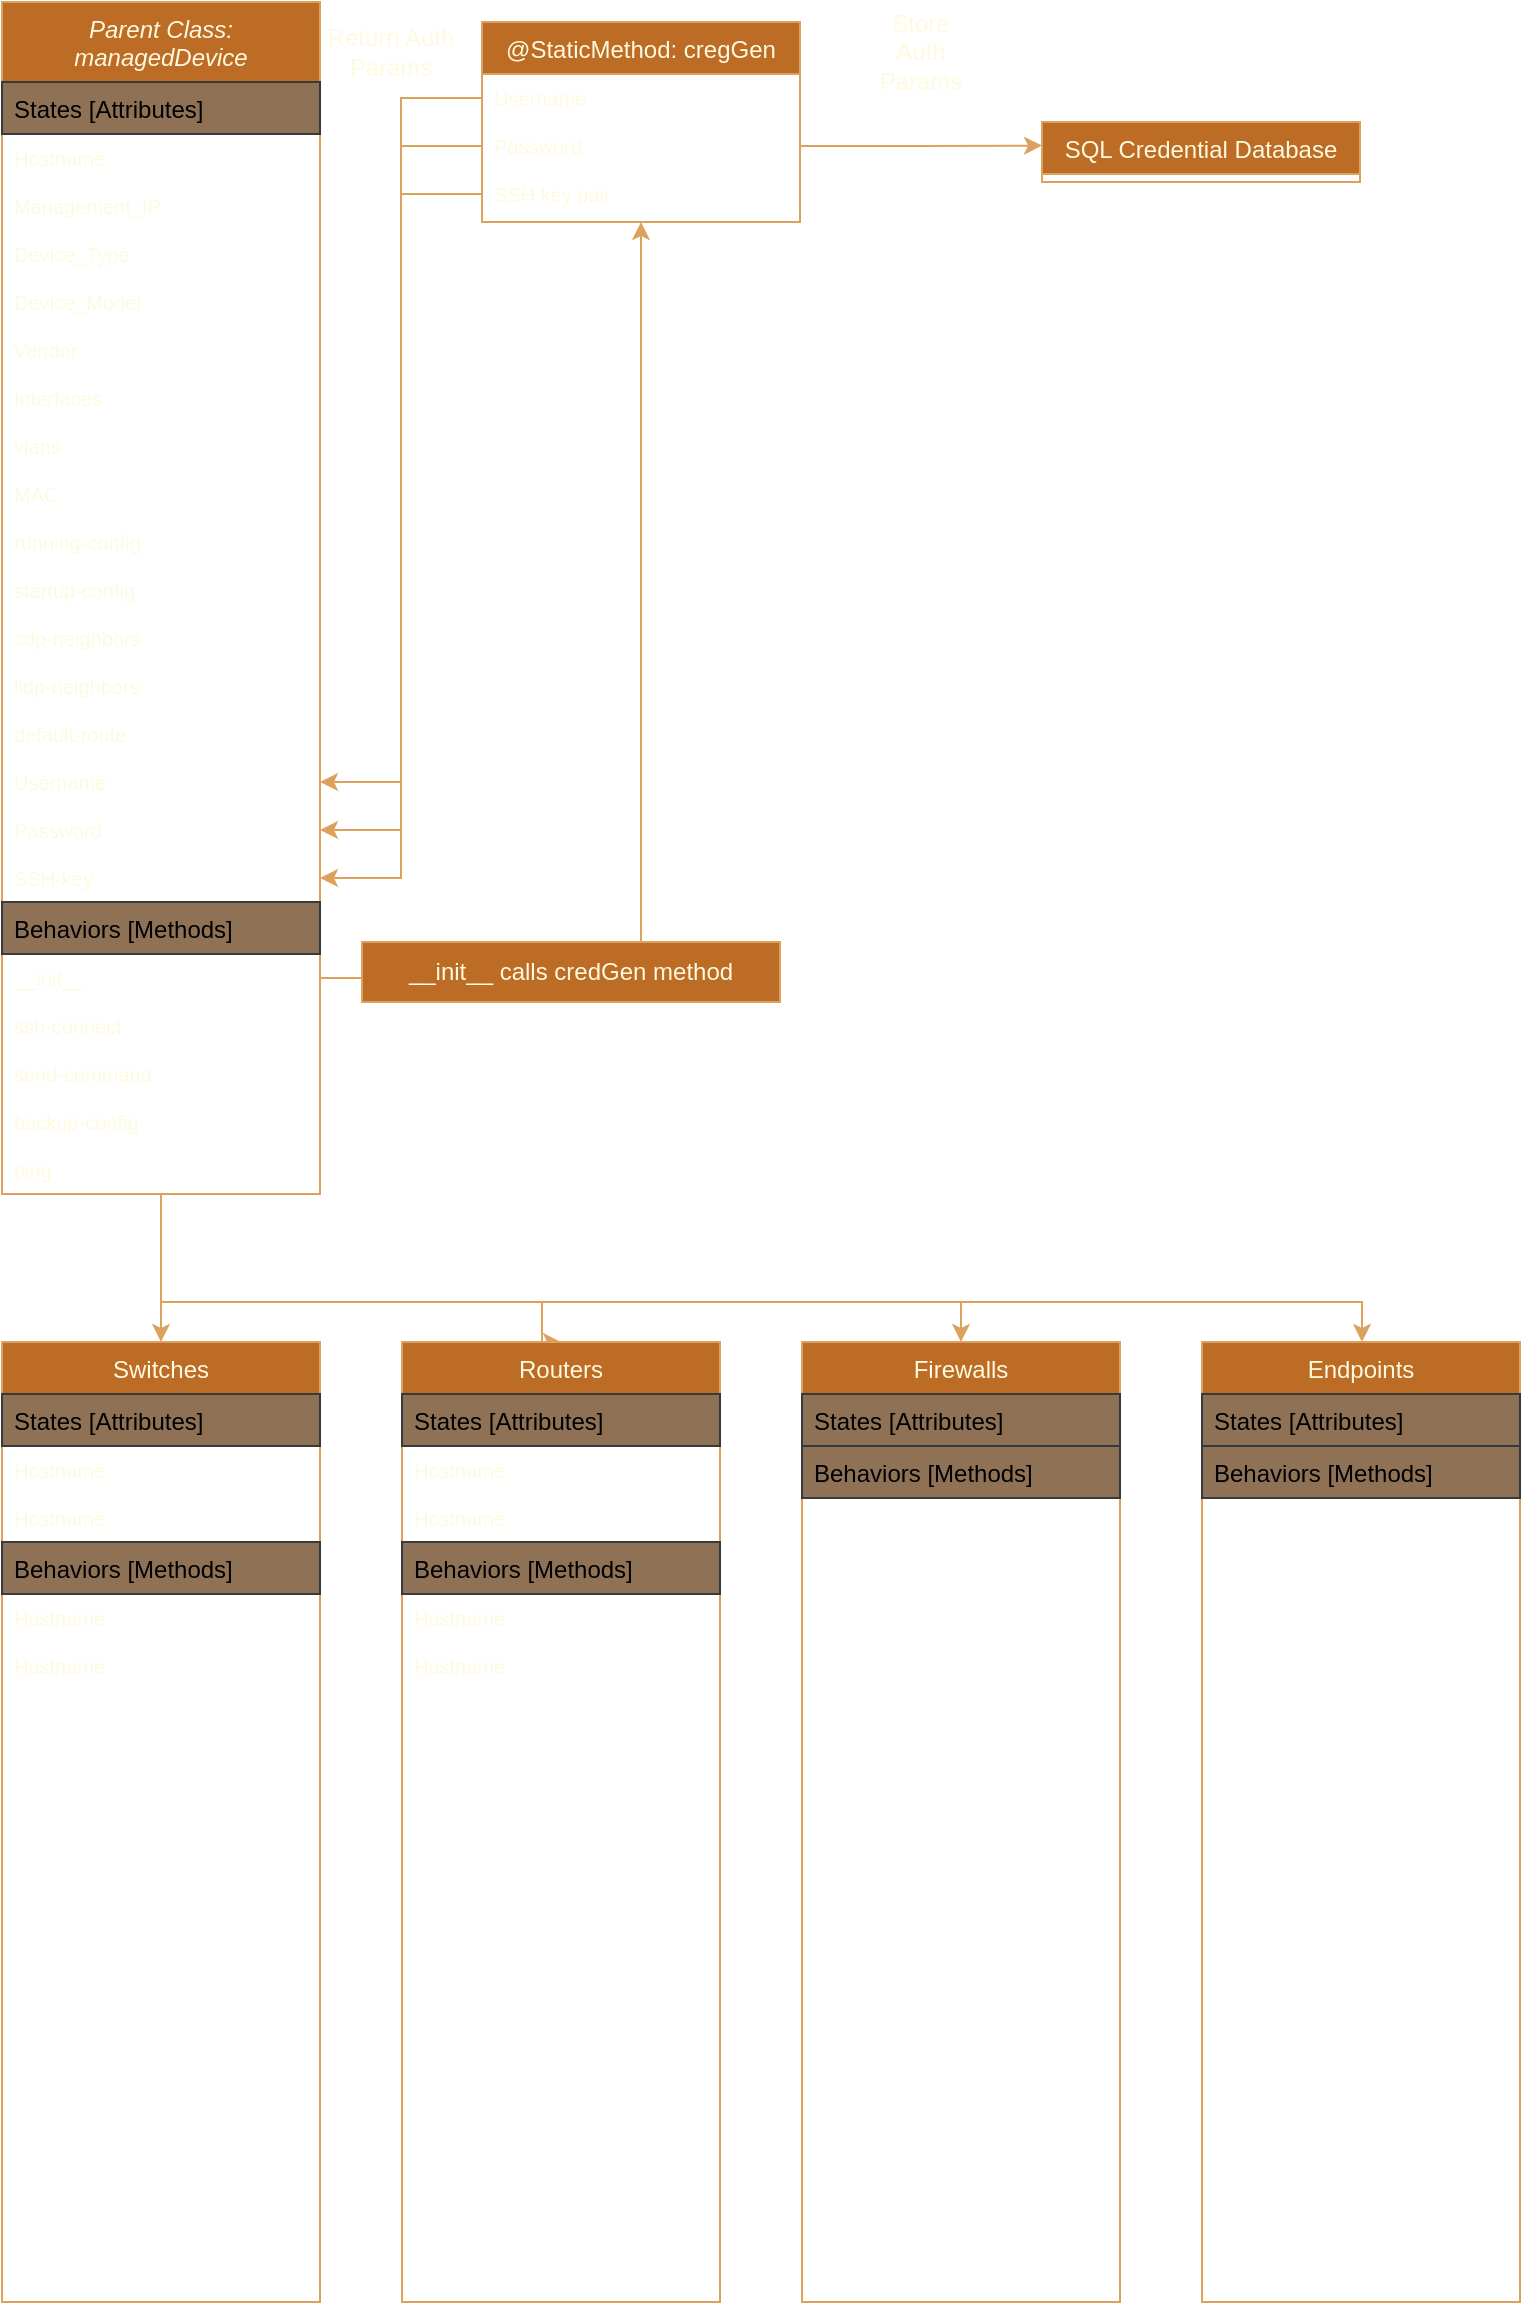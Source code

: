 <mxfile version="22.0.2" type="device">
  <diagram id="C5RBs43oDa-KdzZeNtuy" name="Page-1">
    <mxGraphModel dx="1028" dy="998" grid="1" gridSize="10" guides="1" tooltips="1" connect="1" arrows="1" fold="1" page="1" pageScale="1" pageWidth="827" pageHeight="1169" math="0" shadow="0">
      <root>
        <mxCell id="WIyWlLk6GJQsqaUBKTNV-0" />
        <mxCell id="WIyWlLk6GJQsqaUBKTNV-1" parent="WIyWlLk6GJQsqaUBKTNV-0" />
        <mxCell id="W-wC5RP210m4lfcZ7cC2-63" style="edgeStyle=orthogonalEdgeStyle;rounded=0;orthogonalLoop=1;jettySize=auto;html=1;exitX=0.5;exitY=1;exitDx=0;exitDy=0;entryX=0.5;entryY=0;entryDx=0;entryDy=0;strokeColor=#DDA15E;fontColor=#FEFAE0;fillColor=#BC6C25;" parent="WIyWlLk6GJQsqaUBKTNV-1" source="zkfFHV4jXpPFQw0GAbJ--0" target="zkfFHV4jXpPFQw0GAbJ--6" edge="1">
          <mxGeometry relative="1" as="geometry" />
        </mxCell>
        <mxCell id="W-wC5RP210m4lfcZ7cC2-64" style="edgeStyle=orthogonalEdgeStyle;rounded=0;orthogonalLoop=1;jettySize=auto;html=1;exitX=0.5;exitY=1;exitDx=0;exitDy=0;entryX=0.5;entryY=0;entryDx=0;entryDy=0;strokeColor=#DDA15E;fontColor=#FEFAE0;fillColor=#BC6C25;" parent="WIyWlLk6GJQsqaUBKTNV-1" source="zkfFHV4jXpPFQw0GAbJ--0" target="zkfFHV4jXpPFQw0GAbJ--13" edge="1">
          <mxGeometry relative="1" as="geometry">
            <Array as="points">
              <mxPoint x="80" y="660" />
              <mxPoint x="270" y="660" />
            </Array>
          </mxGeometry>
        </mxCell>
        <mxCell id="W-wC5RP210m4lfcZ7cC2-65" style="edgeStyle=orthogonalEdgeStyle;rounded=0;orthogonalLoop=1;jettySize=auto;html=1;exitX=0.5;exitY=1;exitDx=0;exitDy=0;entryX=0.5;entryY=0;entryDx=0;entryDy=0;strokeColor=#DDA15E;fontColor=#FEFAE0;fillColor=#BC6C25;" parent="WIyWlLk6GJQsqaUBKTNV-1" source="zkfFHV4jXpPFQw0GAbJ--0" target="W-wC5RP210m4lfcZ7cC2-6" edge="1">
          <mxGeometry relative="1" as="geometry">
            <Array as="points">
              <mxPoint x="80" y="660" />
              <mxPoint x="480" y="660" />
            </Array>
          </mxGeometry>
        </mxCell>
        <mxCell id="W-wC5RP210m4lfcZ7cC2-66" style="edgeStyle=orthogonalEdgeStyle;rounded=0;orthogonalLoop=1;jettySize=auto;html=1;exitX=0.5;exitY=1;exitDx=0;exitDy=0;strokeColor=#DDA15E;fontColor=#FEFAE0;fillColor=#BC6C25;" parent="WIyWlLk6GJQsqaUBKTNV-1" source="zkfFHV4jXpPFQw0GAbJ--0" target="W-wC5RP210m4lfcZ7cC2-9" edge="1">
          <mxGeometry relative="1" as="geometry">
            <Array as="points">
              <mxPoint x="80" y="660" />
              <mxPoint x="680" y="660" />
            </Array>
          </mxGeometry>
        </mxCell>
        <mxCell id="zkfFHV4jXpPFQw0GAbJ--0" value="Parent Class:&#xa;managedDevice" style="swimlane;fontStyle=2;align=center;verticalAlign=top;childLayout=stackLayout;horizontal=1;startSize=40;horizontalStack=0;resizeParent=1;resizeLast=0;collapsible=1;marginBottom=0;rounded=0;shadow=0;strokeWidth=1;labelBackgroundColor=none;fillColor=#BC6C25;strokeColor=#DDA15E;fontColor=#FEFAE0;" parent="WIyWlLk6GJQsqaUBKTNV-1" vertex="1">
          <mxGeometry y="10" width="159" height="596" as="geometry">
            <mxRectangle x="230" y="140" width="160" height="26" as="alternateBounds" />
          </mxGeometry>
        </mxCell>
        <mxCell id="zkfFHV4jXpPFQw0GAbJ--3" value="States [Attributes]" style="text;align=left;verticalAlign=top;spacingLeft=4;spacingRight=4;overflow=hidden;rotatable=0;points=[[0,0.5],[1,0.5]];portConstraint=eastwest;rounded=0;shadow=0;html=0;labelBackgroundColor=none;fillColor=#8F7256;strokeColor=#36393d;" parent="zkfFHV4jXpPFQw0GAbJ--0" vertex="1">
          <mxGeometry y="40" width="159" height="26" as="geometry" />
        </mxCell>
        <mxCell id="W-wC5RP210m4lfcZ7cC2-26" value="Hostname" style="text;align=left;verticalAlign=top;spacingLeft=4;spacingRight=4;overflow=hidden;rotatable=0;points=[[0,0.5],[1,0.5]];portConstraint=eastwest;rounded=0;shadow=0;html=0;labelBackgroundColor=none;fontColor=#FEFAE0;fontSize=10;" parent="zkfFHV4jXpPFQw0GAbJ--0" vertex="1">
          <mxGeometry y="66" width="159" height="24" as="geometry" />
        </mxCell>
        <mxCell id="W-wC5RP210m4lfcZ7cC2-27" value="Management_IP" style="text;align=left;verticalAlign=top;spacingLeft=4;spacingRight=4;overflow=hidden;rotatable=0;points=[[0,0.5],[1,0.5]];portConstraint=eastwest;rounded=0;shadow=0;html=0;labelBackgroundColor=none;fontColor=#FEFAE0;fontSize=10;" parent="zkfFHV4jXpPFQw0GAbJ--0" vertex="1">
          <mxGeometry y="90" width="159" height="24" as="geometry" />
        </mxCell>
        <mxCell id="W-wC5RP210m4lfcZ7cC2-30" value="Device_Type" style="text;align=left;verticalAlign=top;spacingLeft=4;spacingRight=4;overflow=hidden;rotatable=0;points=[[0,0.5],[1,0.5]];portConstraint=eastwest;rounded=0;shadow=0;html=0;labelBackgroundColor=none;fontColor=#FEFAE0;fontSize=10;" parent="zkfFHV4jXpPFQw0GAbJ--0" vertex="1">
          <mxGeometry y="114" width="159" height="24" as="geometry" />
        </mxCell>
        <mxCell id="W-wC5RP210m4lfcZ7cC2-31" value="Device_Model" style="text;align=left;verticalAlign=top;spacingLeft=4;spacingRight=4;overflow=hidden;rotatable=0;points=[[0,0.5],[1,0.5]];portConstraint=eastwest;rounded=0;shadow=0;html=0;labelBackgroundColor=none;fontColor=#FEFAE0;fontSize=10;" parent="zkfFHV4jXpPFQw0GAbJ--0" vertex="1">
          <mxGeometry y="138" width="159" height="24" as="geometry" />
        </mxCell>
        <mxCell id="zkfFHV4jXpPFQw0GAbJ--2" value="Vendor" style="text;align=left;verticalAlign=top;spacingLeft=4;spacingRight=4;overflow=hidden;rotatable=0;points=[[0,0.5],[1,0.5]];portConstraint=eastwest;rounded=0;shadow=0;html=0;labelBackgroundColor=none;fontColor=#FEFAE0;fontSize=10;" parent="zkfFHV4jXpPFQw0GAbJ--0" vertex="1">
          <mxGeometry y="162" width="159" height="24" as="geometry" />
        </mxCell>
        <mxCell id="W-wC5RP210m4lfcZ7cC2-91" value="Interfaces" style="text;align=left;verticalAlign=top;spacingLeft=4;spacingRight=4;overflow=hidden;rotatable=0;points=[[0,0.5],[1,0.5]];portConstraint=eastwest;rounded=0;shadow=0;html=0;labelBackgroundColor=none;fontColor=#FEFAE0;fontSize=10;" parent="zkfFHV4jXpPFQw0GAbJ--0" vertex="1">
          <mxGeometry y="186" width="159" height="24" as="geometry" />
        </mxCell>
        <mxCell id="W-wC5RP210m4lfcZ7cC2-92" value="vlans" style="text;align=left;verticalAlign=top;spacingLeft=4;spacingRight=4;overflow=hidden;rotatable=0;points=[[0,0.5],[1,0.5]];portConstraint=eastwest;rounded=0;shadow=0;html=0;labelBackgroundColor=none;fontColor=#FEFAE0;fontSize=10;" parent="zkfFHV4jXpPFQw0GAbJ--0" vertex="1">
          <mxGeometry y="210" width="159" height="24" as="geometry" />
        </mxCell>
        <mxCell id="W-wC5RP210m4lfcZ7cC2-93" value="MAC" style="text;align=left;verticalAlign=top;spacingLeft=4;spacingRight=4;overflow=hidden;rotatable=0;points=[[0,0.5],[1,0.5]];portConstraint=eastwest;rounded=0;shadow=0;html=0;labelBackgroundColor=none;fontColor=#FEFAE0;fontSize=10;" parent="zkfFHV4jXpPFQw0GAbJ--0" vertex="1">
          <mxGeometry y="234" width="159" height="24" as="geometry" />
        </mxCell>
        <mxCell id="W-wC5RP210m4lfcZ7cC2-94" value="running-config" style="text;align=left;verticalAlign=top;spacingLeft=4;spacingRight=4;overflow=hidden;rotatable=0;points=[[0,0.5],[1,0.5]];portConstraint=eastwest;rounded=0;shadow=0;html=0;labelBackgroundColor=none;fontColor=#FEFAE0;fontSize=10;" parent="zkfFHV4jXpPFQw0GAbJ--0" vertex="1">
          <mxGeometry y="258" width="159" height="24" as="geometry" />
        </mxCell>
        <mxCell id="W-wC5RP210m4lfcZ7cC2-95" value="startup-config" style="text;align=left;verticalAlign=top;spacingLeft=4;spacingRight=4;overflow=hidden;rotatable=0;points=[[0,0.5],[1,0.5]];portConstraint=eastwest;rounded=0;shadow=0;html=0;labelBackgroundColor=none;fontColor=#FEFAE0;fontSize=10;" parent="zkfFHV4jXpPFQw0GAbJ--0" vertex="1">
          <mxGeometry y="282" width="159" height="24" as="geometry" />
        </mxCell>
        <mxCell id="W-wC5RP210m4lfcZ7cC2-96" value="cdp-neighbors" style="text;align=left;verticalAlign=top;spacingLeft=4;spacingRight=4;overflow=hidden;rotatable=0;points=[[0,0.5],[1,0.5]];portConstraint=eastwest;rounded=0;shadow=0;html=0;labelBackgroundColor=none;fontColor=#FEFAE0;fontSize=10;" parent="zkfFHV4jXpPFQw0GAbJ--0" vertex="1">
          <mxGeometry y="306" width="159" height="24" as="geometry" />
        </mxCell>
        <mxCell id="W-wC5RP210m4lfcZ7cC2-97" value="lldp-neighbors" style="text;align=left;verticalAlign=top;spacingLeft=4;spacingRight=4;overflow=hidden;rotatable=0;points=[[0,0.5],[1,0.5]];portConstraint=eastwest;rounded=0;shadow=0;html=0;labelBackgroundColor=none;fontColor=#FEFAE0;fontSize=10;" parent="zkfFHV4jXpPFQw0GAbJ--0" vertex="1">
          <mxGeometry y="330" width="159" height="24" as="geometry" />
        </mxCell>
        <mxCell id="W-wC5RP210m4lfcZ7cC2-98" value="default-route" style="text;align=left;verticalAlign=top;spacingLeft=4;spacingRight=4;overflow=hidden;rotatable=0;points=[[0,0.5],[1,0.5]];portConstraint=eastwest;rounded=0;shadow=0;html=0;labelBackgroundColor=none;fontColor=#FEFAE0;fontSize=10;" parent="zkfFHV4jXpPFQw0GAbJ--0" vertex="1">
          <mxGeometry y="354" width="159" height="24" as="geometry" />
        </mxCell>
        <mxCell id="W-wC5RP210m4lfcZ7cC2-40" value="Username   " style="text;align=left;verticalAlign=top;spacingLeft=4;spacingRight=4;overflow=hidden;rotatable=0;points=[[0,0.5],[1,0.5]];portConstraint=eastwest;rounded=0;shadow=0;html=0;labelBackgroundColor=none;fontColor=#FEFAE0;fontSize=10;" parent="zkfFHV4jXpPFQw0GAbJ--0" vertex="1">
          <mxGeometry y="378" width="159" height="24" as="geometry" />
        </mxCell>
        <mxCell id="W-wC5RP210m4lfcZ7cC2-47" value="Password" style="text;align=left;verticalAlign=top;spacingLeft=4;spacingRight=4;overflow=hidden;rotatable=0;points=[[0,0.5],[1,0.5]];portConstraint=eastwest;rounded=0;shadow=0;html=0;labelBackgroundColor=none;fontColor=#FEFAE0;fontSize=10;" parent="zkfFHV4jXpPFQw0GAbJ--0" vertex="1">
          <mxGeometry y="402" width="159" height="24" as="geometry" />
        </mxCell>
        <mxCell id="W-wC5RP210m4lfcZ7cC2-48" value="SSH-key" style="text;align=left;verticalAlign=top;spacingLeft=4;spacingRight=4;overflow=hidden;rotatable=0;points=[[0,0.5],[1,0.5]];portConstraint=eastwest;rounded=0;shadow=0;html=0;labelBackgroundColor=none;fontColor=#FEFAE0;fontSize=10;" parent="zkfFHV4jXpPFQw0GAbJ--0" vertex="1">
          <mxGeometry y="426" width="159" height="24" as="geometry" />
        </mxCell>
        <mxCell id="W-wC5RP210m4lfcZ7cC2-15" value="Behaviors [Methods]" style="text;align=left;verticalAlign=top;spacingLeft=4;spacingRight=4;overflow=hidden;rotatable=0;points=[[0,0.5],[1,0.5]];portConstraint=eastwest;rounded=0;shadow=0;html=0;labelBackgroundColor=none;fillColor=#8F7256;strokeColor=#36393d;" parent="zkfFHV4jXpPFQw0GAbJ--0" vertex="1">
          <mxGeometry y="450" width="159" height="26" as="geometry" />
        </mxCell>
        <mxCell id="zkfFHV4jXpPFQw0GAbJ--1" value="__init__" style="text;align=left;verticalAlign=top;spacingLeft=4;spacingRight=4;overflow=hidden;rotatable=0;points=[[0,0.5],[1,0.5]];portConstraint=eastwest;labelBackgroundColor=none;fontColor=#FEFAE0;fontSize=10;" parent="zkfFHV4jXpPFQw0GAbJ--0" vertex="1">
          <mxGeometry y="476" width="159" height="24" as="geometry" />
        </mxCell>
        <mxCell id="W-wC5RP210m4lfcZ7cC2-54" value="ssh-connect" style="text;align=left;verticalAlign=top;spacingLeft=4;spacingRight=4;overflow=hidden;rotatable=0;points=[[0,0.5],[1,0.5]];portConstraint=eastwest;labelBackgroundColor=none;fontColor=#FEFAE0;fontSize=10;" parent="zkfFHV4jXpPFQw0GAbJ--0" vertex="1">
          <mxGeometry y="500" width="159" height="24" as="geometry" />
        </mxCell>
        <mxCell id="W-wC5RP210m4lfcZ7cC2-61" value="send-command" style="text;align=left;verticalAlign=top;spacingLeft=4;spacingRight=4;overflow=hidden;rotatable=0;points=[[0,0.5],[1,0.5]];portConstraint=eastwest;labelBackgroundColor=none;fontColor=#FEFAE0;fontSize=10;" parent="zkfFHV4jXpPFQw0GAbJ--0" vertex="1">
          <mxGeometry y="524" width="159" height="24" as="geometry" />
        </mxCell>
        <mxCell id="okOj1edECoAKbFcIepyt-1" value="backup-config" style="text;align=left;verticalAlign=top;spacingLeft=4;spacingRight=4;overflow=hidden;rotatable=0;points=[[0,0.5],[1,0.5]];portConstraint=eastwest;labelBackgroundColor=none;fontColor=#FEFAE0;fontSize=10;" vertex="1" parent="zkfFHV4jXpPFQw0GAbJ--0">
          <mxGeometry y="548" width="159" height="24" as="geometry" />
        </mxCell>
        <mxCell id="okOj1edECoAKbFcIepyt-2" value="ping" style="text;align=left;verticalAlign=top;spacingLeft=4;spacingRight=4;overflow=hidden;rotatable=0;points=[[0,0.5],[1,0.5]];portConstraint=eastwest;labelBackgroundColor=none;fontColor=#FEFAE0;fontSize=10;" vertex="1" parent="zkfFHV4jXpPFQw0GAbJ--0">
          <mxGeometry y="572" width="159" height="24" as="geometry" />
        </mxCell>
        <mxCell id="zkfFHV4jXpPFQw0GAbJ--6" value="Switches" style="swimlane;fontStyle=0;align=center;verticalAlign=top;childLayout=stackLayout;horizontal=1;startSize=26;horizontalStack=0;resizeParent=1;resizeLast=0;collapsible=1;marginBottom=0;rounded=0;shadow=0;strokeWidth=1;labelBackgroundColor=none;fillColor=#BC6C25;strokeColor=#DDA15E;fontColor=#FEFAE0;" parent="WIyWlLk6GJQsqaUBKTNV-1" vertex="1">
          <mxGeometry y="680" width="159" height="480" as="geometry">
            <mxRectangle x="40" y="40" width="160" height="26" as="alternateBounds" />
          </mxGeometry>
        </mxCell>
        <mxCell id="W-wC5RP210m4lfcZ7cC2-67" value="States [Attributes]" style="text;align=left;verticalAlign=top;spacingLeft=4;spacingRight=4;overflow=hidden;rotatable=0;points=[[0,0.5],[1,0.5]];portConstraint=eastwest;rounded=0;shadow=0;html=0;labelBackgroundColor=none;fillColor=#8F7256;strokeColor=#36393d;" parent="zkfFHV4jXpPFQw0GAbJ--6" vertex="1">
          <mxGeometry y="26" width="159" height="26" as="geometry" />
        </mxCell>
        <mxCell id="W-wC5RP210m4lfcZ7cC2-81" value="Hostname" style="text;align=left;verticalAlign=top;spacingLeft=4;spacingRight=4;overflow=hidden;rotatable=0;points=[[0,0.5],[1,0.5]];portConstraint=eastwest;rounded=0;shadow=0;html=0;labelBackgroundColor=none;fontColor=#FEFAE0;fontSize=10;" parent="zkfFHV4jXpPFQw0GAbJ--6" vertex="1">
          <mxGeometry y="52" width="159" height="24" as="geometry" />
        </mxCell>
        <mxCell id="W-wC5RP210m4lfcZ7cC2-82" value="Hostname" style="text;align=left;verticalAlign=top;spacingLeft=4;spacingRight=4;overflow=hidden;rotatable=0;points=[[0,0.5],[1,0.5]];portConstraint=eastwest;rounded=0;shadow=0;html=0;labelBackgroundColor=none;fontColor=#FEFAE0;fontSize=10;" parent="zkfFHV4jXpPFQw0GAbJ--6" vertex="1">
          <mxGeometry y="76" width="159" height="24" as="geometry" />
        </mxCell>
        <mxCell id="W-wC5RP210m4lfcZ7cC2-68" value="Behaviors [Methods]" style="text;align=left;verticalAlign=top;spacingLeft=4;spacingRight=4;overflow=hidden;rotatable=0;points=[[0,0.5],[1,0.5]];portConstraint=eastwest;rounded=0;shadow=0;html=0;labelBackgroundColor=none;fillColor=#8F7256;strokeColor=#36393d;" parent="zkfFHV4jXpPFQw0GAbJ--6" vertex="1">
          <mxGeometry y="100" width="159" height="26" as="geometry" />
        </mxCell>
        <mxCell id="W-wC5RP210m4lfcZ7cC2-83" value="Hostname" style="text;align=left;verticalAlign=top;spacingLeft=4;spacingRight=4;overflow=hidden;rotatable=0;points=[[0,0.5],[1,0.5]];portConstraint=eastwest;rounded=0;shadow=0;html=0;labelBackgroundColor=none;fontColor=#FEFAE0;fontSize=10;" parent="zkfFHV4jXpPFQw0GAbJ--6" vertex="1">
          <mxGeometry y="126" width="159" height="24" as="geometry" />
        </mxCell>
        <mxCell id="W-wC5RP210m4lfcZ7cC2-84" value="Hostname" style="text;align=left;verticalAlign=top;spacingLeft=4;spacingRight=4;overflow=hidden;rotatable=0;points=[[0,0.5],[1,0.5]];portConstraint=eastwest;rounded=0;shadow=0;html=0;labelBackgroundColor=none;fontColor=#FEFAE0;fontSize=10;" parent="zkfFHV4jXpPFQw0GAbJ--6" vertex="1">
          <mxGeometry y="150" width="159" height="24" as="geometry" />
        </mxCell>
        <mxCell id="zkfFHV4jXpPFQw0GAbJ--13" value="Routers" style="swimlane;fontStyle=0;align=center;verticalAlign=top;childLayout=stackLayout;horizontal=1;startSize=26;horizontalStack=0;resizeParent=1;resizeLast=0;collapsible=1;marginBottom=0;rounded=0;shadow=0;strokeWidth=1;labelBackgroundColor=none;fillColor=#BC6C25;strokeColor=#DDA15E;fontColor=#FEFAE0;" parent="WIyWlLk6GJQsqaUBKTNV-1" vertex="1">
          <mxGeometry x="200" y="680" width="159" height="480" as="geometry">
            <mxRectangle x="340" y="380" width="170" height="26" as="alternateBounds" />
          </mxGeometry>
        </mxCell>
        <mxCell id="W-wC5RP210m4lfcZ7cC2-69" value="States [Attributes]" style="text;align=left;verticalAlign=top;spacingLeft=4;spacingRight=4;overflow=hidden;rotatable=0;points=[[0,0.5],[1,0.5]];portConstraint=eastwest;rounded=0;shadow=0;html=0;labelBackgroundColor=none;fillColor=#8F7256;strokeColor=#36393d;" parent="zkfFHV4jXpPFQw0GAbJ--13" vertex="1">
          <mxGeometry y="26" width="159" height="26" as="geometry" />
        </mxCell>
        <mxCell id="W-wC5RP210m4lfcZ7cC2-85" value="Hostname" style="text;align=left;verticalAlign=top;spacingLeft=4;spacingRight=4;overflow=hidden;rotatable=0;points=[[0,0.5],[1,0.5]];portConstraint=eastwest;rounded=0;shadow=0;html=0;labelBackgroundColor=none;fontColor=#FEFAE0;fontSize=10;" parent="zkfFHV4jXpPFQw0GAbJ--13" vertex="1">
          <mxGeometry y="52" width="159" height="24" as="geometry" />
        </mxCell>
        <mxCell id="W-wC5RP210m4lfcZ7cC2-86" value="Hostname" style="text;align=left;verticalAlign=top;spacingLeft=4;spacingRight=4;overflow=hidden;rotatable=0;points=[[0,0.5],[1,0.5]];portConstraint=eastwest;rounded=0;shadow=0;html=0;labelBackgroundColor=none;fontColor=#FEFAE0;fontSize=10;" parent="zkfFHV4jXpPFQw0GAbJ--13" vertex="1">
          <mxGeometry y="76" width="159" height="24" as="geometry" />
        </mxCell>
        <mxCell id="W-wC5RP210m4lfcZ7cC2-70" value="Behaviors [Methods]" style="text;align=left;verticalAlign=top;spacingLeft=4;spacingRight=4;overflow=hidden;rotatable=0;points=[[0,0.5],[1,0.5]];portConstraint=eastwest;rounded=0;shadow=0;html=0;labelBackgroundColor=none;fillColor=#8F7256;strokeColor=#36393d;" parent="zkfFHV4jXpPFQw0GAbJ--13" vertex="1">
          <mxGeometry y="100" width="159" height="26" as="geometry" />
        </mxCell>
        <mxCell id="W-wC5RP210m4lfcZ7cC2-87" value="Hostname" style="text;align=left;verticalAlign=top;spacingLeft=4;spacingRight=4;overflow=hidden;rotatable=0;points=[[0,0.5],[1,0.5]];portConstraint=eastwest;rounded=0;shadow=0;html=0;labelBackgroundColor=none;fontColor=#FEFAE0;fontSize=10;" parent="zkfFHV4jXpPFQw0GAbJ--13" vertex="1">
          <mxGeometry y="126" width="159" height="24" as="geometry" />
        </mxCell>
        <mxCell id="W-wC5RP210m4lfcZ7cC2-88" value="Hostname" style="text;align=left;verticalAlign=top;spacingLeft=4;spacingRight=4;overflow=hidden;rotatable=0;points=[[0,0.5],[1,0.5]];portConstraint=eastwest;rounded=0;shadow=0;html=0;labelBackgroundColor=none;fontColor=#FEFAE0;fontSize=10;" parent="zkfFHV4jXpPFQw0GAbJ--13" vertex="1">
          <mxGeometry y="150" width="159" height="24" as="geometry" />
        </mxCell>
        <mxCell id="zkfFHV4jXpPFQw0GAbJ--17" value="@StaticMethod: cregGen" style="swimlane;fontStyle=0;align=center;verticalAlign=top;childLayout=stackLayout;horizontal=1;startSize=26;horizontalStack=0;resizeParent=1;resizeLast=0;collapsible=1;marginBottom=0;rounded=0;shadow=0;strokeWidth=1;labelBackgroundColor=none;fillColor=#BC6C25;strokeColor=#DDA15E;fontColor=#FEFAE0;" parent="WIyWlLk6GJQsqaUBKTNV-1" vertex="1">
          <mxGeometry x="240" y="20" width="159" height="100" as="geometry">
            <mxRectangle x="550" y="140" width="160" height="26" as="alternateBounds" />
          </mxGeometry>
        </mxCell>
        <mxCell id="W-wC5RP210m4lfcZ7cC2-32" style="edgeStyle=orthogonalEdgeStyle;rounded=0;orthogonalLoop=1;jettySize=auto;html=1;exitX=0;exitY=0.5;exitDx=0;exitDy=0;strokeColor=#DDA15E;fontColor=#FEFAE0;fillColor=#BC6C25;" parent="zkfFHV4jXpPFQw0GAbJ--17" edge="1">
          <mxGeometry relative="1" as="geometry">
            <mxPoint x="-0.034" y="91.31" as="targetPoint" />
            <mxPoint x="-2.274e-13" y="91" as="sourcePoint" />
          </mxGeometry>
        </mxCell>
        <mxCell id="W-wC5RP210m4lfcZ7cC2-44" value="Username" style="text;align=left;verticalAlign=top;spacingLeft=4;spacingRight=4;overflow=hidden;rotatable=0;points=[[0,0.5],[1,0.5]];portConstraint=eastwest;rounded=0;shadow=0;html=0;labelBackgroundColor=none;fontColor=#FEFAE0;fontSize=10;" parent="zkfFHV4jXpPFQw0GAbJ--17" vertex="1">
          <mxGeometry y="26" width="159" height="24" as="geometry" />
        </mxCell>
        <mxCell id="W-wC5RP210m4lfcZ7cC2-108" style="edgeStyle=orthogonalEdgeStyle;rounded=0;orthogonalLoop=1;jettySize=auto;html=1;exitX=1;exitY=0.5;exitDx=0;exitDy=0;strokeColor=#DDA15E;fontColor=#FEFAE0;fillColor=#BC6C25;" parent="zkfFHV4jXpPFQw0GAbJ--17" source="W-wC5RP210m4lfcZ7cC2-45" edge="1">
          <mxGeometry relative="1" as="geometry">
            <mxPoint x="280" y="61.8" as="targetPoint" />
          </mxGeometry>
        </mxCell>
        <mxCell id="W-wC5RP210m4lfcZ7cC2-45" value="Password" style="text;align=left;verticalAlign=top;spacingLeft=4;spacingRight=4;overflow=hidden;rotatable=0;points=[[0,0.5],[1,0.5]];portConstraint=eastwest;rounded=0;shadow=0;html=0;labelBackgroundColor=none;fontColor=#FEFAE0;fontSize=10;" parent="zkfFHV4jXpPFQw0GAbJ--17" vertex="1">
          <mxGeometry y="50" width="159" height="24" as="geometry" />
        </mxCell>
        <mxCell id="W-wC5RP210m4lfcZ7cC2-46" value="SSH key pair" style="text;align=left;verticalAlign=top;spacingLeft=4;spacingRight=4;overflow=hidden;rotatable=0;points=[[0,0.5],[1,0.5]];portConstraint=eastwest;rounded=0;shadow=0;html=0;labelBackgroundColor=none;fontColor=#FEFAE0;fontSize=10;" parent="zkfFHV4jXpPFQw0GAbJ--17" vertex="1">
          <mxGeometry y="74" width="159" height="24" as="geometry" />
        </mxCell>
        <mxCell id="W-wC5RP210m4lfcZ7cC2-6" value="Firewalls&#xa;" style="swimlane;fontStyle=0;align=center;verticalAlign=top;childLayout=stackLayout;horizontal=1;startSize=26;horizontalStack=0;resizeParent=1;resizeLast=0;collapsible=1;marginBottom=0;rounded=0;shadow=0;strokeWidth=1;labelBackgroundColor=none;fillColor=#BC6C25;strokeColor=#DDA15E;fontColor=#FEFAE0;" parent="WIyWlLk6GJQsqaUBKTNV-1" vertex="1">
          <mxGeometry x="400" y="680" width="159" height="480" as="geometry">
            <mxRectangle x="340" y="380" width="170" height="26" as="alternateBounds" />
          </mxGeometry>
        </mxCell>
        <mxCell id="W-wC5RP210m4lfcZ7cC2-71" value="States [Attributes]" style="text;align=left;verticalAlign=top;spacingLeft=4;spacingRight=4;overflow=hidden;rotatable=0;points=[[0,0.5],[1,0.5]];portConstraint=eastwest;rounded=0;shadow=0;html=0;labelBackgroundColor=none;fillColor=#8F7256;strokeColor=#36393d;" parent="W-wC5RP210m4lfcZ7cC2-6" vertex="1">
          <mxGeometry y="26" width="159" height="26" as="geometry" />
        </mxCell>
        <mxCell id="W-wC5RP210m4lfcZ7cC2-72" value="Behaviors [Methods]" style="text;align=left;verticalAlign=top;spacingLeft=4;spacingRight=4;overflow=hidden;rotatable=0;points=[[0,0.5],[1,0.5]];portConstraint=eastwest;rounded=0;shadow=0;html=0;labelBackgroundColor=none;fillColor=#8F7256;strokeColor=#36393d;" parent="W-wC5RP210m4lfcZ7cC2-6" vertex="1">
          <mxGeometry y="52" width="159" height="26" as="geometry" />
        </mxCell>
        <mxCell id="W-wC5RP210m4lfcZ7cC2-9" value="Endpoints" style="swimlane;fontStyle=0;align=center;verticalAlign=top;childLayout=stackLayout;horizontal=1;startSize=26;horizontalStack=0;resizeParent=1;resizeLast=0;collapsible=1;marginBottom=0;rounded=0;shadow=0;strokeWidth=1;labelBackgroundColor=none;fillColor=#BC6C25;strokeColor=#DDA15E;fontColor=#FEFAE0;" parent="WIyWlLk6GJQsqaUBKTNV-1" vertex="1">
          <mxGeometry x="600" y="680" width="159" height="480" as="geometry">
            <mxRectangle x="340" y="380" width="170" height="26" as="alternateBounds" />
          </mxGeometry>
        </mxCell>
        <mxCell id="W-wC5RP210m4lfcZ7cC2-74" value="States [Attributes]" style="text;align=left;verticalAlign=top;spacingLeft=4;spacingRight=4;overflow=hidden;rotatable=0;points=[[0,0.5],[1,0.5]];portConstraint=eastwest;rounded=0;shadow=0;html=0;labelBackgroundColor=none;fillColor=#8F7256;strokeColor=#36393d;" parent="W-wC5RP210m4lfcZ7cC2-9" vertex="1">
          <mxGeometry y="26" width="159" height="26" as="geometry" />
        </mxCell>
        <mxCell id="W-wC5RP210m4lfcZ7cC2-75" value="Behaviors [Methods]" style="text;align=left;verticalAlign=top;spacingLeft=4;spacingRight=4;overflow=hidden;rotatable=0;points=[[0,0.5],[1,0.5]];portConstraint=eastwest;rounded=0;shadow=0;html=0;labelBackgroundColor=none;fillColor=#8F7256;strokeColor=#36393d;" parent="W-wC5RP210m4lfcZ7cC2-9" vertex="1">
          <mxGeometry y="52" width="159" height="26" as="geometry" />
        </mxCell>
        <mxCell id="W-wC5RP210m4lfcZ7cC2-49" style="edgeStyle=orthogonalEdgeStyle;rounded=0;orthogonalLoop=1;jettySize=auto;html=1;exitX=0;exitY=0.5;exitDx=0;exitDy=0;strokeColor=#DDA15E;fontColor=#FEFAE0;fillColor=#BC6C25;" parent="WIyWlLk6GJQsqaUBKTNV-1" source="W-wC5RP210m4lfcZ7cC2-44" target="W-wC5RP210m4lfcZ7cC2-40" edge="1">
          <mxGeometry relative="1" as="geometry" />
        </mxCell>
        <mxCell id="W-wC5RP210m4lfcZ7cC2-57" value="SQL Credential Database" style="swimlane;fontStyle=0;align=center;verticalAlign=top;childLayout=stackLayout;horizontal=1;startSize=26;horizontalStack=0;resizeParent=1;resizeLast=0;collapsible=1;marginBottom=0;rounded=0;shadow=0;strokeWidth=1;labelBackgroundColor=none;fillColor=#BC6C25;strokeColor=#DDA15E;fontColor=#FEFAE0;" parent="WIyWlLk6GJQsqaUBKTNV-1" vertex="1">
          <mxGeometry x="520" y="70" width="159" height="30" as="geometry">
            <mxRectangle x="40" y="40" width="160" height="26" as="alternateBounds" />
          </mxGeometry>
        </mxCell>
        <mxCell id="W-wC5RP210m4lfcZ7cC2-80" value="Store &lt;br&gt;Auth Params" style="text;html=1;strokeColor=none;fillColor=none;align=center;verticalAlign=middle;whiteSpace=wrap;rounded=0;fontColor=#FEFAE0;" parent="WIyWlLk6GJQsqaUBKTNV-1" vertex="1">
          <mxGeometry x="430" y="20" width="59" height="30" as="geometry" />
        </mxCell>
        <mxCell id="W-wC5RP210m4lfcZ7cC2-53" value="Return Auth Params" style="text;html=1;strokeColor=none;fillColor=none;align=center;verticalAlign=middle;whiteSpace=wrap;rounded=0;fontColor=#FEFAE0;" parent="WIyWlLk6GJQsqaUBKTNV-1" vertex="1">
          <mxGeometry x="160" y="20" width="69" height="30" as="geometry" />
        </mxCell>
        <mxCell id="W-wC5RP210m4lfcZ7cC2-102" style="edgeStyle=orthogonalEdgeStyle;rounded=0;orthogonalLoop=1;jettySize=auto;html=1;strokeColor=#DDA15E;fontColor=#FEFAE0;fillColor=#BC6C25;" parent="WIyWlLk6GJQsqaUBKTNV-1" source="W-wC5RP210m4lfcZ7cC2-45" target="W-wC5RP210m4lfcZ7cC2-47" edge="1">
          <mxGeometry relative="1" as="geometry" />
        </mxCell>
        <mxCell id="W-wC5RP210m4lfcZ7cC2-105" style="edgeStyle=orthogonalEdgeStyle;rounded=0;orthogonalLoop=1;jettySize=auto;html=1;entryX=1;entryY=0.5;entryDx=0;entryDy=0;strokeColor=#DDA15E;fontColor=#FEFAE0;fillColor=#BC6C25;" parent="WIyWlLk6GJQsqaUBKTNV-1" source="W-wC5RP210m4lfcZ7cC2-46" target="W-wC5RP210m4lfcZ7cC2-48" edge="1">
          <mxGeometry relative="1" as="geometry" />
        </mxCell>
        <mxCell id="W-wC5RP210m4lfcZ7cC2-107" style="edgeStyle=orthogonalEdgeStyle;rounded=0;orthogonalLoop=1;jettySize=auto;html=1;exitX=1;exitY=0.5;exitDx=0;exitDy=0;entryX=0.5;entryY=1;entryDx=0;entryDy=0;strokeColor=#DDA15E;fontColor=#FEFAE0;fillColor=#BC6C25;" parent="WIyWlLk6GJQsqaUBKTNV-1" source="zkfFHV4jXpPFQw0GAbJ--1" target="zkfFHV4jXpPFQw0GAbJ--17" edge="1">
          <mxGeometry relative="1" as="geometry" />
        </mxCell>
        <mxCell id="W-wC5RP210m4lfcZ7cC2-90" value="" style="rounded=0;whiteSpace=wrap;html=1;strokeColor=#DDA15E;fontColor=#FEFAE0;fillColor=#BC6C25;" parent="WIyWlLk6GJQsqaUBKTNV-1" vertex="1">
          <mxGeometry x="180" y="480" width="209" height="30" as="geometry" />
        </mxCell>
        <mxCell id="W-wC5RP210m4lfcZ7cC2-52" value="__init__ calls credGen method" style="text;html=1;strokeColor=none;fillColor=none;align=center;verticalAlign=middle;whiteSpace=wrap;rounded=0;fontColor=#FEFAE0;" parent="WIyWlLk6GJQsqaUBKTNV-1" vertex="1">
          <mxGeometry x="175" y="480" width="219" height="30" as="geometry" />
        </mxCell>
      </root>
    </mxGraphModel>
  </diagram>
</mxfile>

